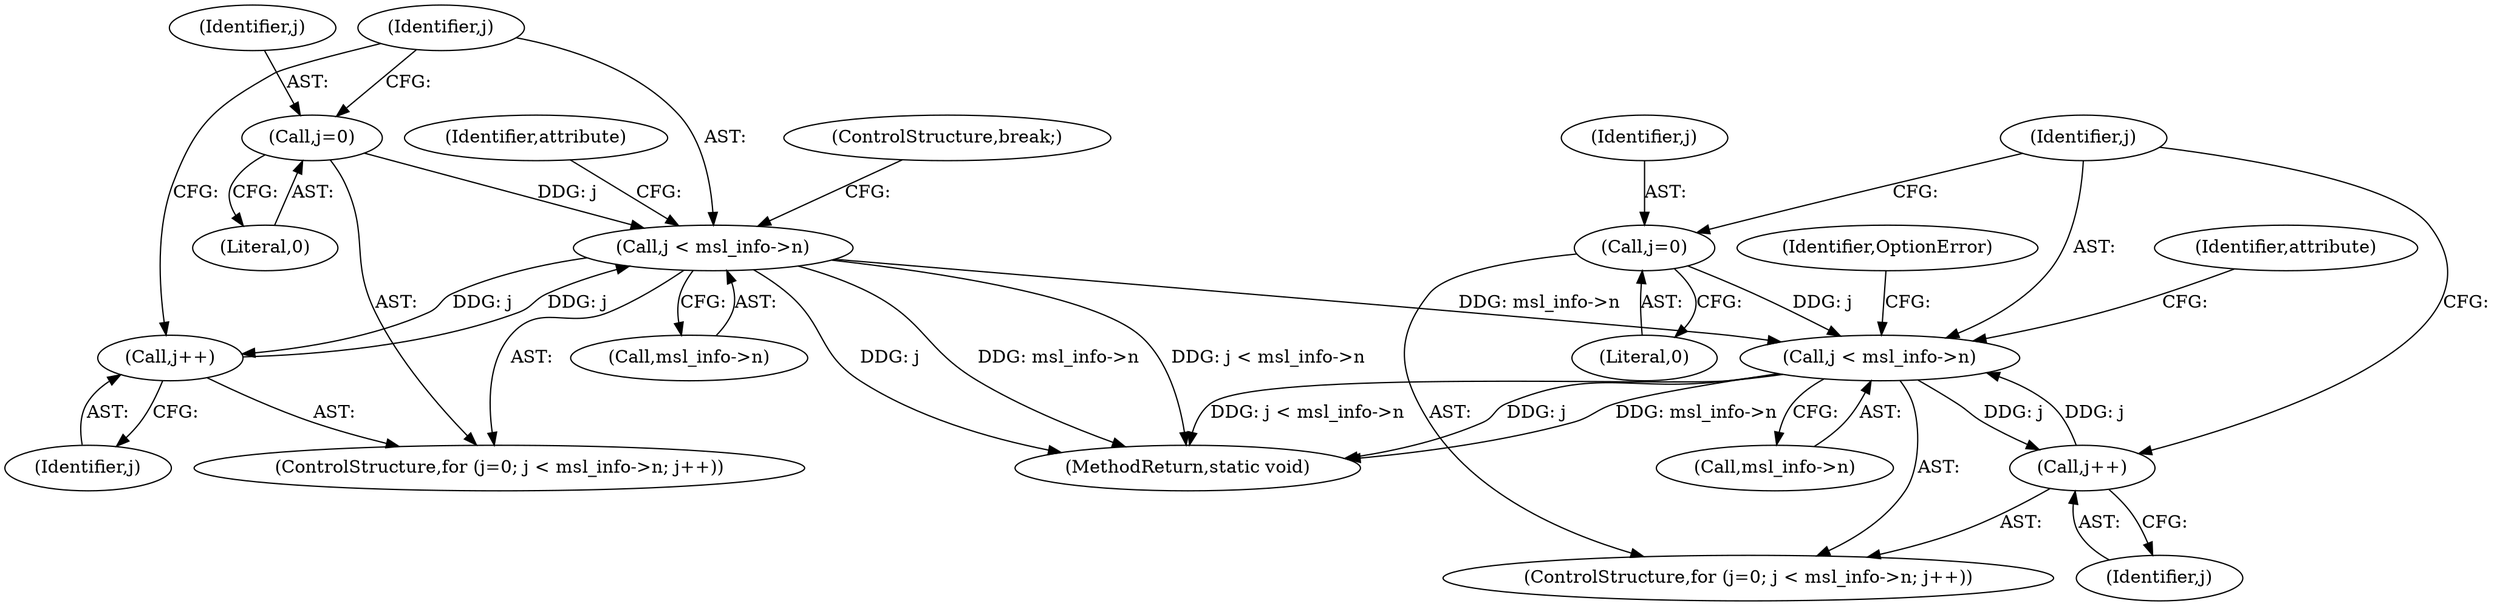 digraph "0_ImageMagick_56d6e20de489113617cbbddaf41e92600a34db22@pointer" {
"1003743" [label="(Call,j < msl_info->n)"];
"1003740" [label="(Call,j=0)"];
"1003748" [label="(Call,j++)"];
"1003743" [label="(Call,j < msl_info->n)"];
"1003426" [label="(Call,j < msl_info->n)"];
"1003423" [label="(Call,j=0)"];
"1003431" [label="(Call,j++)"];
"1003741" [label="(Identifier,j)"];
"1003753" [label="(Identifier,attribute)"];
"1003742" [label="(Literal,0)"];
"1003470" [label="(ControlStructure,break;)"];
"1003432" [label="(Identifier,j)"];
"1003436" [label="(Identifier,attribute)"];
"1003423" [label="(Call,j=0)"];
"1003422" [label="(ControlStructure,for (j=0; j < msl_info->n; j++))"];
"1003749" [label="(Identifier,j)"];
"1003431" [label="(Call,j++)"];
"1003744" [label="(Identifier,j)"];
"1003428" [label="(Call,msl_info->n)"];
"1003743" [label="(Call,j < msl_info->n)"];
"1003748" [label="(Call,j++)"];
"1003427" [label="(Identifier,j)"];
"1003426" [label="(Call,j < msl_info->n)"];
"1003791" [label="(Identifier,OptionError)"];
"1003745" [label="(Call,msl_info->n)"];
"1003424" [label="(Identifier,j)"];
"1003739" [label="(ControlStructure,for (j=0; j < msl_info->n; j++))"];
"1019610" [label="(MethodReturn,static void)"];
"1003740" [label="(Call,j=0)"];
"1003425" [label="(Literal,0)"];
"1003743" -> "1003739"  [label="AST: "];
"1003743" -> "1003745"  [label="CFG: "];
"1003744" -> "1003743"  [label="AST: "];
"1003745" -> "1003743"  [label="AST: "];
"1003753" -> "1003743"  [label="CFG: "];
"1003791" -> "1003743"  [label="CFG: "];
"1003743" -> "1019610"  [label="DDG: msl_info->n"];
"1003743" -> "1019610"  [label="DDG: j < msl_info->n"];
"1003743" -> "1019610"  [label="DDG: j"];
"1003740" -> "1003743"  [label="DDG: j"];
"1003748" -> "1003743"  [label="DDG: j"];
"1003426" -> "1003743"  [label="DDG: msl_info->n"];
"1003743" -> "1003748"  [label="DDG: j"];
"1003740" -> "1003739"  [label="AST: "];
"1003740" -> "1003742"  [label="CFG: "];
"1003741" -> "1003740"  [label="AST: "];
"1003742" -> "1003740"  [label="AST: "];
"1003744" -> "1003740"  [label="CFG: "];
"1003748" -> "1003739"  [label="AST: "];
"1003748" -> "1003749"  [label="CFG: "];
"1003749" -> "1003748"  [label="AST: "];
"1003744" -> "1003748"  [label="CFG: "];
"1003426" -> "1003422"  [label="AST: "];
"1003426" -> "1003428"  [label="CFG: "];
"1003427" -> "1003426"  [label="AST: "];
"1003428" -> "1003426"  [label="AST: "];
"1003436" -> "1003426"  [label="CFG: "];
"1003470" -> "1003426"  [label="CFG: "];
"1003426" -> "1019610"  [label="DDG: msl_info->n"];
"1003426" -> "1019610"  [label="DDG: j < msl_info->n"];
"1003426" -> "1019610"  [label="DDG: j"];
"1003423" -> "1003426"  [label="DDG: j"];
"1003431" -> "1003426"  [label="DDG: j"];
"1003426" -> "1003431"  [label="DDG: j"];
"1003423" -> "1003422"  [label="AST: "];
"1003423" -> "1003425"  [label="CFG: "];
"1003424" -> "1003423"  [label="AST: "];
"1003425" -> "1003423"  [label="AST: "];
"1003427" -> "1003423"  [label="CFG: "];
"1003431" -> "1003422"  [label="AST: "];
"1003431" -> "1003432"  [label="CFG: "];
"1003432" -> "1003431"  [label="AST: "];
"1003427" -> "1003431"  [label="CFG: "];
}
